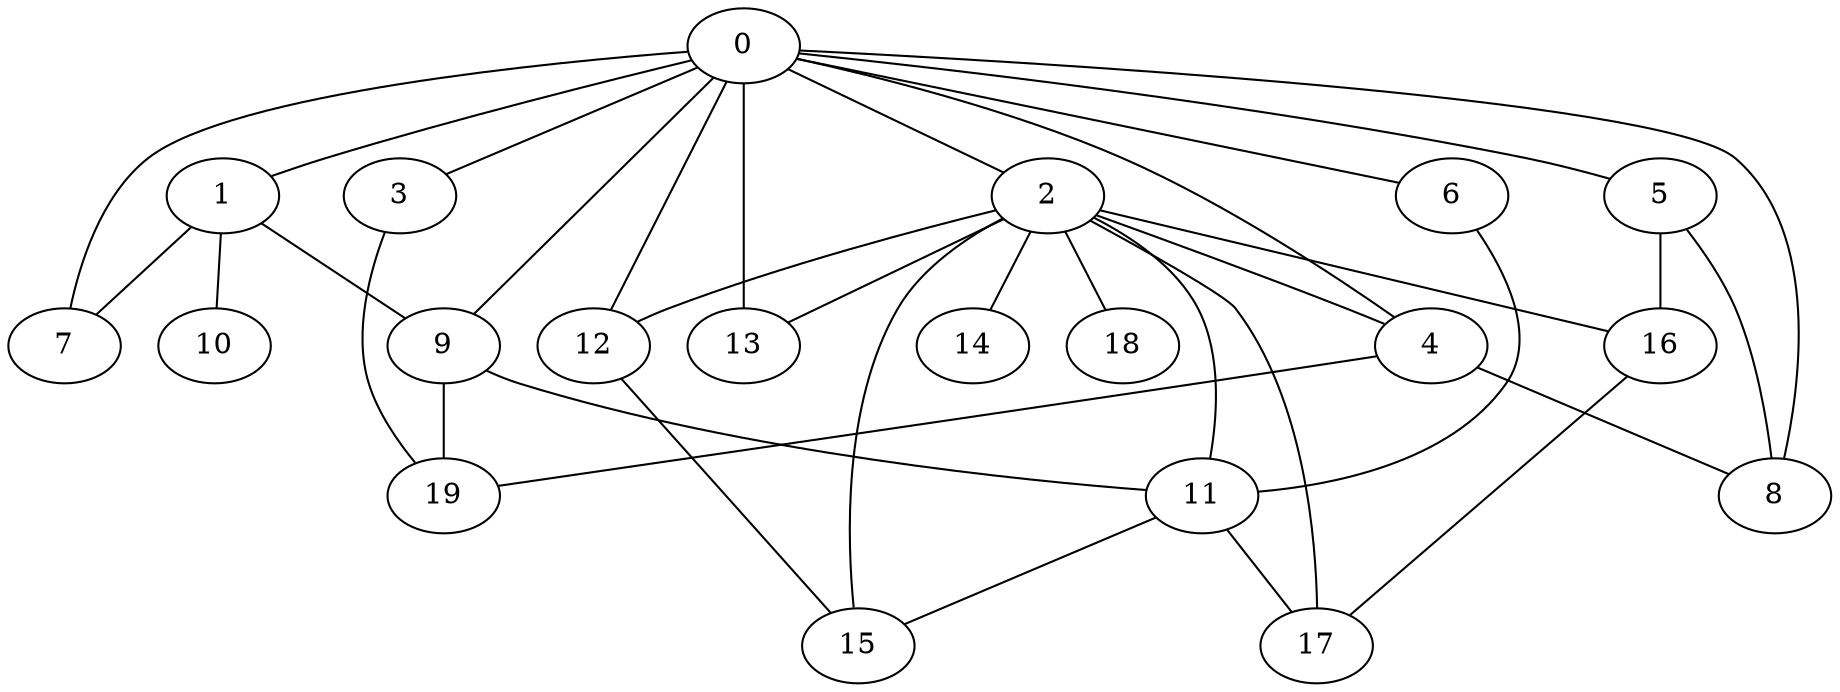 
graph graphname {
    0 -- 1
0 -- 2
0 -- 3
0 -- 4
0 -- 5
0 -- 6
0 -- 7
0 -- 8
0 -- 9
0 -- 13
0 -- 12
1 -- 10
1 -- 9
1 -- 7
2 -- 11
2 -- 12
2 -- 13
2 -- 14
2 -- 15
2 -- 16
2 -- 17
2 -- 18
2 -- 4
3 -- 19
4 -- 19
4 -- 8
5 -- 16
5 -- 8
6 -- 11
9 -- 11
9 -- 19
11 -- 17
11 -- 15
12 -- 15
16 -- 17

}
